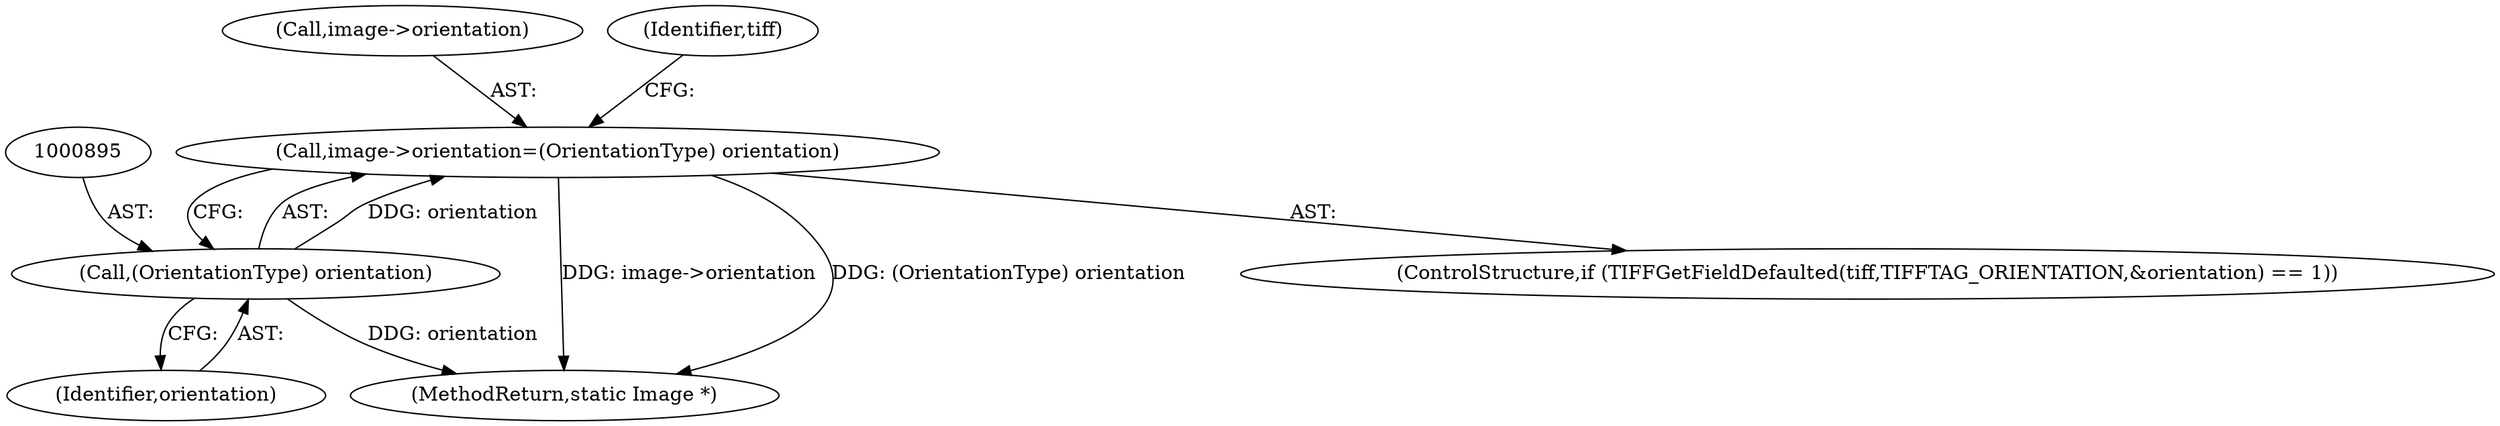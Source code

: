 digraph "0_ImageMagick_6e48aa92ff4e6e95424300ecd52a9ea453c19c60@pointer" {
"1000890" [label="(Call,image->orientation=(OrientationType) orientation)"];
"1000894" [label="(Call,(OrientationType) orientation)"];
"1003481" [label="(MethodReturn,static Image *)"];
"1000894" [label="(Call,(OrientationType) orientation)"];
"1000890" [label="(Call,image->orientation=(OrientationType) orientation)"];
"1000891" [label="(Call,image->orientation)"];
"1000882" [label="(ControlStructure,if (TIFFGetFieldDefaulted(tiff,TIFFTAG_ORIENTATION,&orientation) == 1))"];
"1000896" [label="(Identifier,orientation)"];
"1000900" [label="(Identifier,tiff)"];
"1000890" -> "1000882"  [label="AST: "];
"1000890" -> "1000894"  [label="CFG: "];
"1000891" -> "1000890"  [label="AST: "];
"1000894" -> "1000890"  [label="AST: "];
"1000900" -> "1000890"  [label="CFG: "];
"1000890" -> "1003481"  [label="DDG: image->orientation"];
"1000890" -> "1003481"  [label="DDG: (OrientationType) orientation"];
"1000894" -> "1000890"  [label="DDG: orientation"];
"1000894" -> "1000896"  [label="CFG: "];
"1000895" -> "1000894"  [label="AST: "];
"1000896" -> "1000894"  [label="AST: "];
"1000894" -> "1003481"  [label="DDG: orientation"];
}
